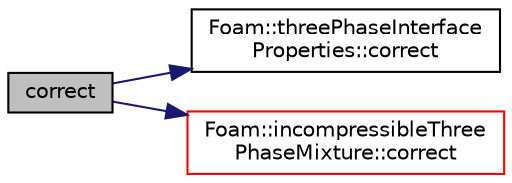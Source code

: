 digraph "correct"
{
  bgcolor="transparent";
  edge [fontname="Helvetica",fontsize="10",labelfontname="Helvetica",labelfontsize="10"];
  node [fontname="Helvetica",fontsize="10",shape=record];
  rankdir="LR";
  Node1 [label="correct",height=0.2,width=0.4,color="black", fillcolor="grey75", style="filled", fontcolor="black"];
  Node1 -> Node2 [color="midnightblue",fontsize="10",style="solid",fontname="Helvetica"];
  Node2 [label="Foam::threePhaseInterface\lProperties::correct",height=0.2,width=0.4,color="black",URL="$a02697.html#a3ae44b28050c3aa494c1d8e18cf618c1"];
  Node1 -> Node3 [color="midnightblue",fontsize="10",style="solid",fontname="Helvetica"];
  Node3 [label="Foam::incompressibleThree\lPhaseMixture::correct",height=0.2,width=0.4,color="red",URL="$a01067.html#a3ae44b28050c3aa494c1d8e18cf618c1",tooltip="Correct the laminar viscosity. "];
}
